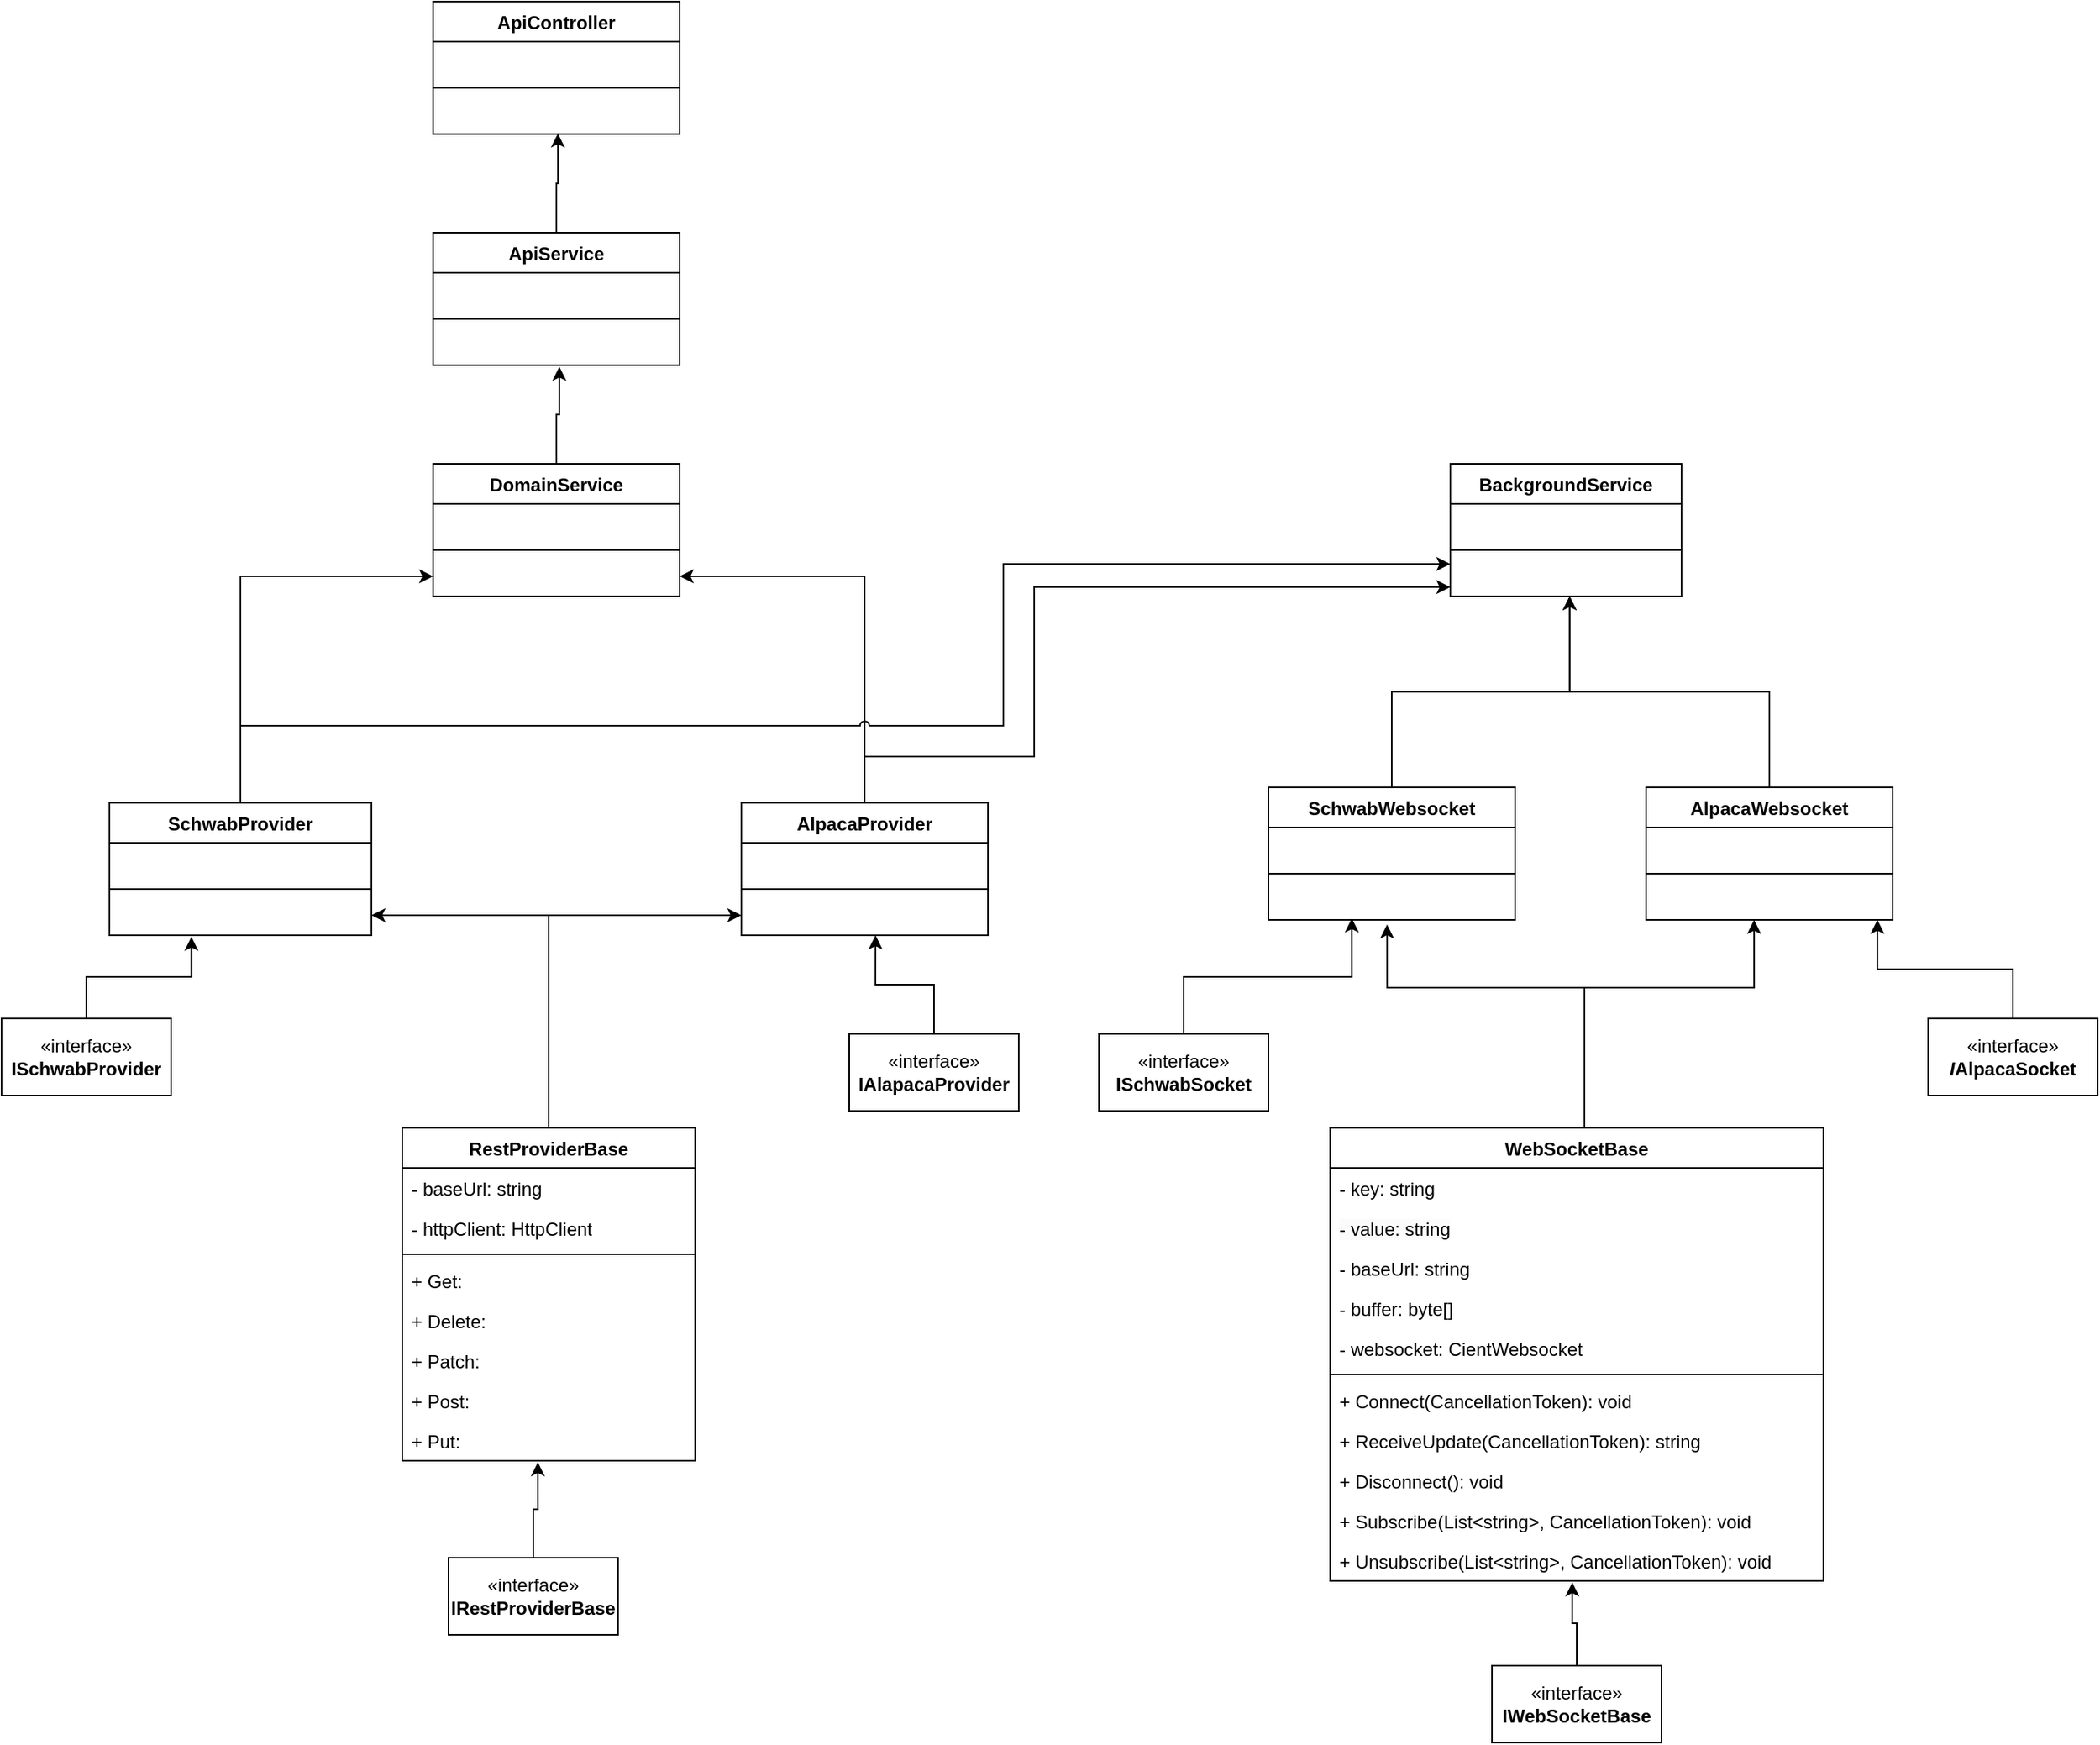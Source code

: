 <mxfile version="26.1.0">
  <diagram id="C5RBs43oDa-KdzZeNtuy" name="Page-1">
    <mxGraphModel dx="4094" dy="2461" grid="1" gridSize="10" guides="1" tooltips="1" connect="1" arrows="1" fold="1" page="1" pageScale="1" pageWidth="827" pageHeight="1169" math="0" shadow="0">
      <root>
        <mxCell id="WIyWlLk6GJQsqaUBKTNV-0" />
        <mxCell id="WIyWlLk6GJQsqaUBKTNV-1" parent="WIyWlLk6GJQsqaUBKTNV-0" />
        <mxCell id="7R2QIcqtyDgA5CYiVsvm-5" value="SchwabWebsocket" style="swimlane;fontStyle=1;align=center;verticalAlign=top;childLayout=stackLayout;horizontal=1;startSize=26;horizontalStack=0;resizeParent=1;resizeParentMax=0;resizeLast=0;collapsible=1;marginBottom=0;whiteSpace=wrap;html=1;" vertex="1" parent="WIyWlLk6GJQsqaUBKTNV-1">
          <mxGeometry x="-618" y="80" width="160" height="86" as="geometry" />
        </mxCell>
        <mxCell id="7R2QIcqtyDgA5CYiVsvm-13" value="&amp;nbsp;" style="text;strokeColor=none;fillColor=none;align=left;verticalAlign=top;spacingLeft=4;spacingRight=4;overflow=hidden;rotatable=0;points=[[0,0.5],[1,0.5]];portConstraint=eastwest;whiteSpace=wrap;html=1;" vertex="1" parent="7R2QIcqtyDgA5CYiVsvm-5">
          <mxGeometry y="26" width="160" height="26" as="geometry" />
        </mxCell>
        <mxCell id="7R2QIcqtyDgA5CYiVsvm-7" value="" style="line;strokeWidth=1;fillColor=none;align=left;verticalAlign=middle;spacingTop=-1;spacingLeft=3;spacingRight=3;rotatable=0;labelPosition=right;points=[];portConstraint=eastwest;strokeColor=inherit;" vertex="1" parent="7R2QIcqtyDgA5CYiVsvm-5">
          <mxGeometry y="52" width="160" height="8" as="geometry" />
        </mxCell>
        <mxCell id="7R2QIcqtyDgA5CYiVsvm-8" value="&amp;nbsp;" style="text;strokeColor=none;fillColor=none;align=left;verticalAlign=top;spacingLeft=4;spacingRight=4;overflow=hidden;rotatable=0;points=[[0,0.5],[1,0.5]];portConstraint=eastwest;whiteSpace=wrap;html=1;" vertex="1" parent="7R2QIcqtyDgA5CYiVsvm-5">
          <mxGeometry y="60" width="160" height="26" as="geometry" />
        </mxCell>
        <mxCell id="7R2QIcqtyDgA5CYiVsvm-10" value="«interface»&lt;div&gt;&lt;b&gt;ISchwabSocket&lt;/b&gt;&lt;/div&gt;" style="html=1;whiteSpace=wrap;" vertex="1" parent="WIyWlLk6GJQsqaUBKTNV-1">
          <mxGeometry x="-728" y="240" width="110" height="50" as="geometry" />
        </mxCell>
        <mxCell id="7R2QIcqtyDgA5CYiVsvm-11" value="«interface»&lt;br&gt;&lt;b&gt;&lt;i&gt;I&lt;/i&gt;AlpacaSocket&lt;/b&gt;" style="html=1;whiteSpace=wrap;" vertex="1" parent="WIyWlLk6GJQsqaUBKTNV-1">
          <mxGeometry x="-190" y="230" width="110" height="50" as="geometry" />
        </mxCell>
        <mxCell id="7R2QIcqtyDgA5CYiVsvm-15" value="«interface»&lt;br&gt;&lt;b&gt;IWebSocketBase&lt;/b&gt;" style="html=1;whiteSpace=wrap;" vertex="1" parent="WIyWlLk6GJQsqaUBKTNV-1">
          <mxGeometry x="-473" y="650" width="110" height="50" as="geometry" />
        </mxCell>
        <mxCell id="7R2QIcqtyDgA5CYiVsvm-16" value="WebSocketBase" style="swimlane;fontStyle=1;align=center;verticalAlign=top;childLayout=stackLayout;horizontal=1;startSize=26;horizontalStack=0;resizeParent=1;resizeParentMax=0;resizeLast=0;collapsible=1;marginBottom=0;whiteSpace=wrap;html=1;" vertex="1" parent="WIyWlLk6GJQsqaUBKTNV-1">
          <mxGeometry x="-578" y="301" width="320" height="294" as="geometry" />
        </mxCell>
        <mxCell id="7R2QIcqtyDgA5CYiVsvm-17" value="- key: string" style="text;strokeColor=none;fillColor=none;align=left;verticalAlign=top;spacingLeft=4;spacingRight=4;overflow=hidden;rotatable=0;points=[[0,0.5],[1,0.5]];portConstraint=eastwest;whiteSpace=wrap;html=1;" vertex="1" parent="7R2QIcqtyDgA5CYiVsvm-16">
          <mxGeometry y="26" width="320" height="26" as="geometry" />
        </mxCell>
        <mxCell id="7R2QIcqtyDgA5CYiVsvm-18" value="&lt;span style=&quot;color: rgb(0, 0, 0); font-family: Helvetica; font-size: 12px; font-style: normal; font-variant-ligatures: normal; font-variant-caps: normal; font-weight: 400; letter-spacing: normal; orphans: 2; text-align: left; text-indent: 0px; text-transform: none; widows: 2; word-spacing: 0px; -webkit-text-stroke-width: 0px; white-space: normal; background-color: rgb(251, 251, 251); text-decoration-thickness: initial; text-decoration-style: initial; text-decoration-color: initial; float: none; display: inline !important;&quot;&gt;- value: string&lt;/span&gt;" style="text;strokeColor=none;fillColor=none;align=left;verticalAlign=top;spacingLeft=4;spacingRight=4;overflow=hidden;rotatable=0;points=[[0,0.5],[1,0.5]];portConstraint=eastwest;whiteSpace=wrap;html=1;" vertex="1" parent="7R2QIcqtyDgA5CYiVsvm-16">
          <mxGeometry y="52" width="320" height="26" as="geometry" />
        </mxCell>
        <mxCell id="7R2QIcqtyDgA5CYiVsvm-55" value="- baseUrl: string" style="text;strokeColor=none;fillColor=none;align=left;verticalAlign=top;spacingLeft=4;spacingRight=4;overflow=hidden;rotatable=0;points=[[0,0.5],[1,0.5]];portConstraint=eastwest;whiteSpace=wrap;html=1;" vertex="1" parent="7R2QIcqtyDgA5CYiVsvm-16">
          <mxGeometry y="78" width="320" height="26" as="geometry" />
        </mxCell>
        <mxCell id="7R2QIcqtyDgA5CYiVsvm-26" value="- buffer: byte[]" style="text;strokeColor=none;fillColor=none;align=left;verticalAlign=top;spacingLeft=4;spacingRight=4;overflow=hidden;rotatable=0;points=[[0,0.5],[1,0.5]];portConstraint=eastwest;whiteSpace=wrap;html=1;" vertex="1" parent="7R2QIcqtyDgA5CYiVsvm-16">
          <mxGeometry y="104" width="320" height="26" as="geometry" />
        </mxCell>
        <mxCell id="7R2QIcqtyDgA5CYiVsvm-27" value="- websocket: CientWebsocket" style="text;strokeColor=none;fillColor=none;align=left;verticalAlign=top;spacingLeft=4;spacingRight=4;overflow=hidden;rotatable=0;points=[[0,0.5],[1,0.5]];portConstraint=eastwest;whiteSpace=wrap;html=1;" vertex="1" parent="7R2QIcqtyDgA5CYiVsvm-16">
          <mxGeometry y="130" width="320" height="26" as="geometry" />
        </mxCell>
        <mxCell id="7R2QIcqtyDgA5CYiVsvm-19" value="" style="line;strokeWidth=1;fillColor=none;align=left;verticalAlign=middle;spacingTop=-1;spacingLeft=3;spacingRight=3;rotatable=0;labelPosition=right;points=[];portConstraint=eastwest;strokeColor=inherit;" vertex="1" parent="7R2QIcqtyDgA5CYiVsvm-16">
          <mxGeometry y="156" width="320" height="8" as="geometry" />
        </mxCell>
        <mxCell id="7R2QIcqtyDgA5CYiVsvm-34" value="+ Connect(CancellationToken): void" style="text;strokeColor=none;fillColor=none;align=left;verticalAlign=top;spacingLeft=4;spacingRight=4;overflow=hidden;rotatable=0;points=[[0,0.5],[1,0.5]];portConstraint=eastwest;whiteSpace=wrap;html=1;" vertex="1" parent="7R2QIcqtyDgA5CYiVsvm-16">
          <mxGeometry y="164" width="320" height="26" as="geometry" />
        </mxCell>
        <mxCell id="7R2QIcqtyDgA5CYiVsvm-35" value="+ ReceiveUpdate(CancellationToken): string" style="text;strokeColor=none;fillColor=none;align=left;verticalAlign=top;spacingLeft=4;spacingRight=4;overflow=hidden;rotatable=0;points=[[0,0.5],[1,0.5]];portConstraint=eastwest;whiteSpace=wrap;html=1;" vertex="1" parent="7R2QIcqtyDgA5CYiVsvm-16">
          <mxGeometry y="190" width="320" height="26" as="geometry" />
        </mxCell>
        <mxCell id="7R2QIcqtyDgA5CYiVsvm-36" value="+ Disconnect(): void" style="text;strokeColor=none;fillColor=none;align=left;verticalAlign=top;spacingLeft=4;spacingRight=4;overflow=hidden;rotatable=0;points=[[0,0.5],[1,0.5]];portConstraint=eastwest;whiteSpace=wrap;html=1;" vertex="1" parent="7R2QIcqtyDgA5CYiVsvm-16">
          <mxGeometry y="216" width="320" height="26" as="geometry" />
        </mxCell>
        <mxCell id="7R2QIcqtyDgA5CYiVsvm-20" value="+ Subscribe(List&amp;lt;string&amp;gt;, CancellationToken): void" style="text;strokeColor=none;fillColor=none;align=left;verticalAlign=top;spacingLeft=4;spacingRight=4;overflow=hidden;rotatable=0;points=[[0,0.5],[1,0.5]];portConstraint=eastwest;whiteSpace=wrap;html=1;" vertex="1" parent="7R2QIcqtyDgA5CYiVsvm-16">
          <mxGeometry y="242" width="320" height="26" as="geometry" />
        </mxCell>
        <mxCell id="7R2QIcqtyDgA5CYiVsvm-37" value="+ Unsubscribe(List&amp;lt;string&amp;gt;, CancellationToken): void" style="text;strokeColor=none;fillColor=none;align=left;verticalAlign=top;spacingLeft=4;spacingRight=4;overflow=hidden;rotatable=0;points=[[0,0.5],[1,0.5]];portConstraint=eastwest;whiteSpace=wrap;html=1;" vertex="1" parent="7R2QIcqtyDgA5CYiVsvm-16">
          <mxGeometry y="268" width="320" height="26" as="geometry" />
        </mxCell>
        <mxCell id="7R2QIcqtyDgA5CYiVsvm-21" value="AlpacaWebsocket" style="swimlane;fontStyle=1;align=center;verticalAlign=top;childLayout=stackLayout;horizontal=1;startSize=26;horizontalStack=0;resizeParent=1;resizeParentMax=0;resizeLast=0;collapsible=1;marginBottom=0;whiteSpace=wrap;html=1;" vertex="1" parent="WIyWlLk6GJQsqaUBKTNV-1">
          <mxGeometry x="-373" y="80" width="160" height="86" as="geometry" />
        </mxCell>
        <mxCell id="7R2QIcqtyDgA5CYiVsvm-22" value="&amp;nbsp;" style="text;strokeColor=none;fillColor=none;align=left;verticalAlign=top;spacingLeft=4;spacingRight=4;overflow=hidden;rotatable=0;points=[[0,0.5],[1,0.5]];portConstraint=eastwest;whiteSpace=wrap;html=1;" vertex="1" parent="7R2QIcqtyDgA5CYiVsvm-21">
          <mxGeometry y="26" width="160" height="26" as="geometry" />
        </mxCell>
        <mxCell id="7R2QIcqtyDgA5CYiVsvm-24" value="" style="line;strokeWidth=1;fillColor=none;align=left;verticalAlign=middle;spacingTop=-1;spacingLeft=3;spacingRight=3;rotatable=0;labelPosition=right;points=[];portConstraint=eastwest;strokeColor=inherit;" vertex="1" parent="7R2QIcqtyDgA5CYiVsvm-21">
          <mxGeometry y="52" width="160" height="8" as="geometry" />
        </mxCell>
        <mxCell id="7R2QIcqtyDgA5CYiVsvm-25" value="&amp;nbsp;" style="text;strokeColor=none;fillColor=none;align=left;verticalAlign=top;spacingLeft=4;spacingRight=4;overflow=hidden;rotatable=0;points=[[0,0.5],[1,0.5]];portConstraint=eastwest;whiteSpace=wrap;html=1;" vertex="1" parent="7R2QIcqtyDgA5CYiVsvm-21">
          <mxGeometry y="60" width="160" height="26" as="geometry" />
        </mxCell>
        <mxCell id="7R2QIcqtyDgA5CYiVsvm-30" style="edgeStyle=orthogonalEdgeStyle;rounded=0;orthogonalLoop=1;jettySize=auto;html=1;entryX=0.438;entryY=1;entryDx=0;entryDy=0;entryPerimeter=0;" edge="1" parent="WIyWlLk6GJQsqaUBKTNV-1" source="7R2QIcqtyDgA5CYiVsvm-16" target="7R2QIcqtyDgA5CYiVsvm-25">
          <mxGeometry relative="1" as="geometry">
            <Array as="points">
              <mxPoint x="-413" y="210" />
              <mxPoint x="-303" y="210" />
            </Array>
          </mxGeometry>
        </mxCell>
        <mxCell id="7R2QIcqtyDgA5CYiVsvm-31" style="edgeStyle=orthogonalEdgeStyle;rounded=0;orthogonalLoop=1;jettySize=auto;html=1;entryX=0.481;entryY=1.115;entryDx=0;entryDy=0;entryPerimeter=0;" edge="1" parent="WIyWlLk6GJQsqaUBKTNV-1" source="7R2QIcqtyDgA5CYiVsvm-16" target="7R2QIcqtyDgA5CYiVsvm-8">
          <mxGeometry relative="1" as="geometry">
            <Array as="points">
              <mxPoint x="-413" y="210" />
              <mxPoint x="-541" y="210" />
            </Array>
          </mxGeometry>
        </mxCell>
        <mxCell id="7R2QIcqtyDgA5CYiVsvm-32" style="edgeStyle=orthogonalEdgeStyle;rounded=0;orthogonalLoop=1;jettySize=auto;html=1;entryX=0.338;entryY=0.962;entryDx=0;entryDy=0;entryPerimeter=0;" edge="1" parent="WIyWlLk6GJQsqaUBKTNV-1" source="7R2QIcqtyDgA5CYiVsvm-10" target="7R2QIcqtyDgA5CYiVsvm-8">
          <mxGeometry relative="1" as="geometry" />
        </mxCell>
        <mxCell id="7R2QIcqtyDgA5CYiVsvm-33" style="edgeStyle=orthogonalEdgeStyle;rounded=0;orthogonalLoop=1;jettySize=auto;html=1;entryX=0.938;entryY=1;entryDx=0;entryDy=0;entryPerimeter=0;" edge="1" parent="WIyWlLk6GJQsqaUBKTNV-1" source="7R2QIcqtyDgA5CYiVsvm-11" target="7R2QIcqtyDgA5CYiVsvm-25">
          <mxGeometry relative="1" as="geometry" />
        </mxCell>
        <mxCell id="7R2QIcqtyDgA5CYiVsvm-39" style="edgeStyle=orthogonalEdgeStyle;rounded=0;orthogonalLoop=1;jettySize=auto;html=1;entryX=0.491;entryY=1.038;entryDx=0;entryDy=0;entryPerimeter=0;" edge="1" parent="WIyWlLk6GJQsqaUBKTNV-1" source="7R2QIcqtyDgA5CYiVsvm-15" target="7R2QIcqtyDgA5CYiVsvm-37">
          <mxGeometry relative="1" as="geometry" />
        </mxCell>
        <mxCell id="7R2QIcqtyDgA5CYiVsvm-40" value="BackgroundService" style="swimlane;fontStyle=1;align=center;verticalAlign=top;childLayout=stackLayout;horizontal=1;startSize=26;horizontalStack=0;resizeParent=1;resizeParentMax=0;resizeLast=0;collapsible=1;marginBottom=0;whiteSpace=wrap;html=1;" vertex="1" parent="WIyWlLk6GJQsqaUBKTNV-1">
          <mxGeometry x="-500" y="-130" width="150" height="86" as="geometry" />
        </mxCell>
        <mxCell id="7R2QIcqtyDgA5CYiVsvm-41" value="&amp;nbsp;" style="text;strokeColor=none;fillColor=none;align=left;verticalAlign=top;spacingLeft=4;spacingRight=4;overflow=hidden;rotatable=0;points=[[0,0.5],[1,0.5]];portConstraint=eastwest;whiteSpace=wrap;html=1;" vertex="1" parent="7R2QIcqtyDgA5CYiVsvm-40">
          <mxGeometry y="26" width="150" height="26" as="geometry" />
        </mxCell>
        <mxCell id="7R2QIcqtyDgA5CYiVsvm-42" value="" style="line;strokeWidth=1;fillColor=none;align=left;verticalAlign=middle;spacingTop=-1;spacingLeft=3;spacingRight=3;rotatable=0;labelPosition=right;points=[];portConstraint=eastwest;strokeColor=inherit;" vertex="1" parent="7R2QIcqtyDgA5CYiVsvm-40">
          <mxGeometry y="52" width="150" height="8" as="geometry" />
        </mxCell>
        <mxCell id="7R2QIcqtyDgA5CYiVsvm-43" value="&amp;nbsp;" style="text;strokeColor=none;fillColor=none;align=left;verticalAlign=top;spacingLeft=4;spacingRight=4;overflow=hidden;rotatable=0;points=[[0,0.5],[1,0.5]];portConstraint=eastwest;whiteSpace=wrap;html=1;" vertex="1" parent="7R2QIcqtyDgA5CYiVsvm-40">
          <mxGeometry y="60" width="150" height="26" as="geometry" />
        </mxCell>
        <mxCell id="7R2QIcqtyDgA5CYiVsvm-69" style="edgeStyle=orthogonalEdgeStyle;rounded=0;orthogonalLoop=1;jettySize=auto;html=1;entryX=1;entryY=0.5;entryDx=0;entryDy=0;" edge="1" parent="WIyWlLk6GJQsqaUBKTNV-1" source="7R2QIcqtyDgA5CYiVsvm-44" target="7R2QIcqtyDgA5CYiVsvm-60">
          <mxGeometry relative="1" as="geometry" />
        </mxCell>
        <mxCell id="7R2QIcqtyDgA5CYiVsvm-70" style="edgeStyle=orthogonalEdgeStyle;rounded=0;orthogonalLoop=1;jettySize=auto;html=1;entryX=0;entryY=0.5;entryDx=0;entryDy=0;" edge="1" parent="WIyWlLk6GJQsqaUBKTNV-1" source="7R2QIcqtyDgA5CYiVsvm-44" target="7R2QIcqtyDgA5CYiVsvm-64">
          <mxGeometry relative="1" as="geometry" />
        </mxCell>
        <mxCell id="7R2QIcqtyDgA5CYiVsvm-44" value="RestProviderBase" style="swimlane;fontStyle=1;align=center;verticalAlign=top;childLayout=stackLayout;horizontal=1;startSize=26;horizontalStack=0;resizeParent=1;resizeParentMax=0;resizeLast=0;collapsible=1;marginBottom=0;whiteSpace=wrap;html=1;" vertex="1" parent="WIyWlLk6GJQsqaUBKTNV-1">
          <mxGeometry x="-1180" y="301" width="190" height="216" as="geometry" />
        </mxCell>
        <mxCell id="7R2QIcqtyDgA5CYiVsvm-45" value="- baseUrl: string" style="text;strokeColor=none;fillColor=none;align=left;verticalAlign=top;spacingLeft=4;spacingRight=4;overflow=hidden;rotatable=0;points=[[0,0.5],[1,0.5]];portConstraint=eastwest;whiteSpace=wrap;html=1;" vertex="1" parent="7R2QIcqtyDgA5CYiVsvm-44">
          <mxGeometry y="26" width="190" height="26" as="geometry" />
        </mxCell>
        <mxCell id="7R2QIcqtyDgA5CYiVsvm-48" value="- httpClient: HttpClient" style="text;strokeColor=none;fillColor=none;align=left;verticalAlign=top;spacingLeft=4;spacingRight=4;overflow=hidden;rotatable=0;points=[[0,0.5],[1,0.5]];portConstraint=eastwest;whiteSpace=wrap;html=1;" vertex="1" parent="7R2QIcqtyDgA5CYiVsvm-44">
          <mxGeometry y="52" width="190" height="26" as="geometry" />
        </mxCell>
        <mxCell id="7R2QIcqtyDgA5CYiVsvm-49" value="" style="line;strokeWidth=1;fillColor=none;align=left;verticalAlign=middle;spacingTop=-1;spacingLeft=3;spacingRight=3;rotatable=0;labelPosition=right;points=[];portConstraint=eastwest;strokeColor=inherit;" vertex="1" parent="7R2QIcqtyDgA5CYiVsvm-44">
          <mxGeometry y="78" width="190" height="8" as="geometry" />
        </mxCell>
        <mxCell id="7R2QIcqtyDgA5CYiVsvm-50" value="+ Get:" style="text;strokeColor=none;fillColor=none;align=left;verticalAlign=top;spacingLeft=4;spacingRight=4;overflow=hidden;rotatable=0;points=[[0,0.5],[1,0.5]];portConstraint=eastwest;whiteSpace=wrap;html=1;" vertex="1" parent="7R2QIcqtyDgA5CYiVsvm-44">
          <mxGeometry y="86" width="190" height="26" as="geometry" />
        </mxCell>
        <mxCell id="7R2QIcqtyDgA5CYiVsvm-51" value="+ Delete:" style="text;strokeColor=none;fillColor=none;align=left;verticalAlign=top;spacingLeft=4;spacingRight=4;overflow=hidden;rotatable=0;points=[[0,0.5],[1,0.5]];portConstraint=eastwest;whiteSpace=wrap;html=1;" vertex="1" parent="7R2QIcqtyDgA5CYiVsvm-44">
          <mxGeometry y="112" width="190" height="26" as="geometry" />
        </mxCell>
        <mxCell id="7R2QIcqtyDgA5CYiVsvm-52" value="+ Patch:" style="text;strokeColor=none;fillColor=none;align=left;verticalAlign=top;spacingLeft=4;spacingRight=4;overflow=hidden;rotatable=0;points=[[0,0.5],[1,0.5]];portConstraint=eastwest;whiteSpace=wrap;html=1;" vertex="1" parent="7R2QIcqtyDgA5CYiVsvm-44">
          <mxGeometry y="138" width="190" height="26" as="geometry" />
        </mxCell>
        <mxCell id="7R2QIcqtyDgA5CYiVsvm-53" value="+ Post:" style="text;strokeColor=none;fillColor=none;align=left;verticalAlign=top;spacingLeft=4;spacingRight=4;overflow=hidden;rotatable=0;points=[[0,0.5],[1,0.5]];portConstraint=eastwest;whiteSpace=wrap;html=1;" vertex="1" parent="7R2QIcqtyDgA5CYiVsvm-44">
          <mxGeometry y="164" width="190" height="26" as="geometry" />
        </mxCell>
        <mxCell id="7R2QIcqtyDgA5CYiVsvm-54" value="+ Put:" style="text;strokeColor=none;fillColor=none;align=left;verticalAlign=top;spacingLeft=4;spacingRight=4;overflow=hidden;rotatable=0;points=[[0,0.5],[1,0.5]];portConstraint=eastwest;whiteSpace=wrap;html=1;" vertex="1" parent="7R2QIcqtyDgA5CYiVsvm-44">
          <mxGeometry y="190" width="190" height="26" as="geometry" />
        </mxCell>
        <mxCell id="7R2QIcqtyDgA5CYiVsvm-103" style="edgeStyle=orthogonalEdgeStyle;rounded=0;orthogonalLoop=1;jettySize=auto;html=1;" edge="1" parent="WIyWlLk6GJQsqaUBKTNV-1" source="7R2QIcqtyDgA5CYiVsvm-57" target="7R2QIcqtyDgA5CYiVsvm-80">
          <mxGeometry relative="1" as="geometry" />
        </mxCell>
        <mxCell id="7R2QIcqtyDgA5CYiVsvm-57" value="SchwabProvider" style="swimlane;fontStyle=1;align=center;verticalAlign=top;childLayout=stackLayout;horizontal=1;startSize=26;horizontalStack=0;resizeParent=1;resizeParentMax=0;resizeLast=0;collapsible=1;marginBottom=0;whiteSpace=wrap;html=1;" vertex="1" parent="WIyWlLk6GJQsqaUBKTNV-1">
          <mxGeometry x="-1370" y="90" width="170" height="86" as="geometry" />
        </mxCell>
        <mxCell id="7R2QIcqtyDgA5CYiVsvm-58" value="&amp;nbsp;" style="text;strokeColor=none;fillColor=none;align=left;verticalAlign=top;spacingLeft=4;spacingRight=4;overflow=hidden;rotatable=0;points=[[0,0.5],[1,0.5]];portConstraint=eastwest;whiteSpace=wrap;html=1;" vertex="1" parent="7R2QIcqtyDgA5CYiVsvm-57">
          <mxGeometry y="26" width="170" height="26" as="geometry" />
        </mxCell>
        <mxCell id="7R2QIcqtyDgA5CYiVsvm-59" value="" style="line;strokeWidth=1;fillColor=none;align=left;verticalAlign=middle;spacingTop=-1;spacingLeft=3;spacingRight=3;rotatable=0;labelPosition=right;points=[];portConstraint=eastwest;strokeColor=inherit;" vertex="1" parent="7R2QIcqtyDgA5CYiVsvm-57">
          <mxGeometry y="52" width="170" height="8" as="geometry" />
        </mxCell>
        <mxCell id="7R2QIcqtyDgA5CYiVsvm-60" value="&amp;nbsp;" style="text;strokeColor=none;fillColor=none;align=left;verticalAlign=top;spacingLeft=4;spacingRight=4;overflow=hidden;rotatable=0;points=[[0,0.5],[1,0.5]];portConstraint=eastwest;whiteSpace=wrap;html=1;" vertex="1" parent="7R2QIcqtyDgA5CYiVsvm-57">
          <mxGeometry y="60" width="170" height="26" as="geometry" />
        </mxCell>
        <mxCell id="7R2QIcqtyDgA5CYiVsvm-102" style="edgeStyle=orthogonalEdgeStyle;rounded=0;orthogonalLoop=1;jettySize=auto;html=1;entryX=1;entryY=0.5;entryDx=0;entryDy=0;" edge="1" parent="WIyWlLk6GJQsqaUBKTNV-1" source="7R2QIcqtyDgA5CYiVsvm-61" target="7R2QIcqtyDgA5CYiVsvm-80">
          <mxGeometry relative="1" as="geometry" />
        </mxCell>
        <mxCell id="7R2QIcqtyDgA5CYiVsvm-61" value="AlpacaProvider" style="swimlane;fontStyle=1;align=center;verticalAlign=top;childLayout=stackLayout;horizontal=1;startSize=26;horizontalStack=0;resizeParent=1;resizeParentMax=0;resizeLast=0;collapsible=1;marginBottom=0;whiteSpace=wrap;html=1;" vertex="1" parent="WIyWlLk6GJQsqaUBKTNV-1">
          <mxGeometry x="-960" y="90" width="160" height="86" as="geometry" />
        </mxCell>
        <mxCell id="7R2QIcqtyDgA5CYiVsvm-62" value="&amp;nbsp;" style="text;strokeColor=none;fillColor=none;align=left;verticalAlign=top;spacingLeft=4;spacingRight=4;overflow=hidden;rotatable=0;points=[[0,0.5],[1,0.5]];portConstraint=eastwest;whiteSpace=wrap;html=1;" vertex="1" parent="7R2QIcqtyDgA5CYiVsvm-61">
          <mxGeometry y="26" width="160" height="26" as="geometry" />
        </mxCell>
        <mxCell id="7R2QIcqtyDgA5CYiVsvm-63" value="" style="line;strokeWidth=1;fillColor=none;align=left;verticalAlign=middle;spacingTop=-1;spacingLeft=3;spacingRight=3;rotatable=0;labelPosition=right;points=[];portConstraint=eastwest;strokeColor=inherit;" vertex="1" parent="7R2QIcqtyDgA5CYiVsvm-61">
          <mxGeometry y="52" width="160" height="8" as="geometry" />
        </mxCell>
        <mxCell id="7R2QIcqtyDgA5CYiVsvm-64" value="&amp;nbsp;" style="text;strokeColor=none;fillColor=none;align=left;verticalAlign=top;spacingLeft=4;spacingRight=4;overflow=hidden;rotatable=0;points=[[0,0.5],[1,0.5]];portConstraint=eastwest;whiteSpace=wrap;html=1;" vertex="1" parent="7R2QIcqtyDgA5CYiVsvm-61">
          <mxGeometry y="60" width="160" height="26" as="geometry" />
        </mxCell>
        <mxCell id="7R2QIcqtyDgA5CYiVsvm-65" value="«interface»&lt;br&gt;&lt;b&gt;IRestProviderBase&lt;/b&gt;" style="html=1;whiteSpace=wrap;" vertex="1" parent="WIyWlLk6GJQsqaUBKTNV-1">
          <mxGeometry x="-1150" y="580" width="110" height="50" as="geometry" />
        </mxCell>
        <mxCell id="7R2QIcqtyDgA5CYiVsvm-74" style="edgeStyle=orthogonalEdgeStyle;rounded=0;orthogonalLoop=1;jettySize=auto;html=1;exitX=0.5;exitY=0;exitDx=0;exitDy=0;entryX=0.544;entryY=1;entryDx=0;entryDy=0;entryPerimeter=0;" edge="1" parent="WIyWlLk6GJQsqaUBKTNV-1" source="7R2QIcqtyDgA5CYiVsvm-66" target="7R2QIcqtyDgA5CYiVsvm-64">
          <mxGeometry relative="1" as="geometry">
            <mxPoint x="-850" y="180" as="targetPoint" />
          </mxGeometry>
        </mxCell>
        <mxCell id="7R2QIcqtyDgA5CYiVsvm-66" value="«interface»&lt;div&gt;&lt;b&gt;IAlapacaProvider&lt;/b&gt;&lt;/div&gt;" style="html=1;whiteSpace=wrap;" vertex="1" parent="WIyWlLk6GJQsqaUBKTNV-1">
          <mxGeometry x="-890" y="240" width="110" height="50" as="geometry" />
        </mxCell>
        <mxCell id="7R2QIcqtyDgA5CYiVsvm-71" style="edgeStyle=orthogonalEdgeStyle;rounded=0;orthogonalLoop=1;jettySize=auto;html=1;entryX=0.313;entryY=1.038;entryDx=0;entryDy=0;entryPerimeter=0;" edge="1" parent="WIyWlLk6GJQsqaUBKTNV-1" source="7R2QIcqtyDgA5CYiVsvm-67" target="7R2QIcqtyDgA5CYiVsvm-60">
          <mxGeometry relative="1" as="geometry" />
        </mxCell>
        <mxCell id="7R2QIcqtyDgA5CYiVsvm-67" value="«interface»&lt;div&gt;&lt;b&gt;ISchwabProvider&lt;/b&gt;&lt;/div&gt;" style="html=1;whiteSpace=wrap;" vertex="1" parent="WIyWlLk6GJQsqaUBKTNV-1">
          <mxGeometry x="-1440" y="230" width="110" height="50" as="geometry" />
        </mxCell>
        <mxCell id="7R2QIcqtyDgA5CYiVsvm-73" style="edgeStyle=orthogonalEdgeStyle;rounded=0;orthogonalLoop=1;jettySize=auto;html=1;entryX=0.463;entryY=1.038;entryDx=0;entryDy=0;entryPerimeter=0;" edge="1" parent="WIyWlLk6GJQsqaUBKTNV-1" source="7R2QIcqtyDgA5CYiVsvm-65" target="7R2QIcqtyDgA5CYiVsvm-54">
          <mxGeometry relative="1" as="geometry" />
        </mxCell>
        <mxCell id="7R2QIcqtyDgA5CYiVsvm-75" style="edgeStyle=orthogonalEdgeStyle;rounded=0;orthogonalLoop=1;jettySize=auto;html=1;entryX=0.516;entryY=0.998;entryDx=0;entryDy=0;entryPerimeter=0;" edge="1" parent="WIyWlLk6GJQsqaUBKTNV-1" source="7R2QIcqtyDgA5CYiVsvm-5" target="7R2QIcqtyDgA5CYiVsvm-43">
          <mxGeometry relative="1" as="geometry" />
        </mxCell>
        <mxCell id="7R2QIcqtyDgA5CYiVsvm-76" style="edgeStyle=orthogonalEdgeStyle;rounded=0;orthogonalLoop=1;jettySize=auto;html=1;entryX=0.516;entryY=0.998;entryDx=0;entryDy=0;entryPerimeter=0;" edge="1" parent="WIyWlLk6GJQsqaUBKTNV-1" source="7R2QIcqtyDgA5CYiVsvm-21" target="7R2QIcqtyDgA5CYiVsvm-43">
          <mxGeometry relative="1" as="geometry" />
        </mxCell>
        <mxCell id="7R2QIcqtyDgA5CYiVsvm-77" value="DomainService" style="swimlane;fontStyle=1;align=center;verticalAlign=top;childLayout=stackLayout;horizontal=1;startSize=26;horizontalStack=0;resizeParent=1;resizeParentMax=0;resizeLast=0;collapsible=1;marginBottom=0;whiteSpace=wrap;html=1;" vertex="1" parent="WIyWlLk6GJQsqaUBKTNV-1">
          <mxGeometry x="-1160" y="-130" width="160" height="86" as="geometry" />
        </mxCell>
        <mxCell id="7R2QIcqtyDgA5CYiVsvm-78" value="&amp;nbsp;" style="text;strokeColor=none;fillColor=none;align=left;verticalAlign=top;spacingLeft=4;spacingRight=4;overflow=hidden;rotatable=0;points=[[0,0.5],[1,0.5]];portConstraint=eastwest;whiteSpace=wrap;html=1;" vertex="1" parent="7R2QIcqtyDgA5CYiVsvm-77">
          <mxGeometry y="26" width="160" height="26" as="geometry" />
        </mxCell>
        <mxCell id="7R2QIcqtyDgA5CYiVsvm-79" value="" style="line;strokeWidth=1;fillColor=none;align=left;verticalAlign=middle;spacingTop=-1;spacingLeft=3;spacingRight=3;rotatable=0;labelPosition=right;points=[];portConstraint=eastwest;strokeColor=inherit;" vertex="1" parent="7R2QIcqtyDgA5CYiVsvm-77">
          <mxGeometry y="52" width="160" height="8" as="geometry" />
        </mxCell>
        <mxCell id="7R2QIcqtyDgA5CYiVsvm-80" value="&amp;nbsp;" style="text;strokeColor=none;fillColor=none;align=left;verticalAlign=top;spacingLeft=4;spacingRight=4;overflow=hidden;rotatable=0;points=[[0,0.5],[1,0.5]];portConstraint=eastwest;whiteSpace=wrap;html=1;" vertex="1" parent="7R2QIcqtyDgA5CYiVsvm-77">
          <mxGeometry y="60" width="160" height="26" as="geometry" />
        </mxCell>
        <mxCell id="7R2QIcqtyDgA5CYiVsvm-83" value="ApiService" style="swimlane;fontStyle=1;align=center;verticalAlign=top;childLayout=stackLayout;horizontal=1;startSize=26;horizontalStack=0;resizeParent=1;resizeParentMax=0;resizeLast=0;collapsible=1;marginBottom=0;whiteSpace=wrap;html=1;" vertex="1" parent="WIyWlLk6GJQsqaUBKTNV-1">
          <mxGeometry x="-1160" y="-280" width="160" height="86" as="geometry" />
        </mxCell>
        <mxCell id="7R2QIcqtyDgA5CYiVsvm-84" value="&amp;nbsp;" style="text;strokeColor=none;fillColor=none;align=left;verticalAlign=top;spacingLeft=4;spacingRight=4;overflow=hidden;rotatable=0;points=[[0,0.5],[1,0.5]];portConstraint=eastwest;whiteSpace=wrap;html=1;" vertex="1" parent="7R2QIcqtyDgA5CYiVsvm-83">
          <mxGeometry y="26" width="160" height="26" as="geometry" />
        </mxCell>
        <mxCell id="7R2QIcqtyDgA5CYiVsvm-85" value="" style="line;strokeWidth=1;fillColor=none;align=left;verticalAlign=middle;spacingTop=-1;spacingLeft=3;spacingRight=3;rotatable=0;labelPosition=right;points=[];portConstraint=eastwest;strokeColor=inherit;" vertex="1" parent="7R2QIcqtyDgA5CYiVsvm-83">
          <mxGeometry y="52" width="160" height="8" as="geometry" />
        </mxCell>
        <mxCell id="7R2QIcqtyDgA5CYiVsvm-86" value="&amp;nbsp;" style="text;strokeColor=none;fillColor=none;align=left;verticalAlign=top;spacingLeft=4;spacingRight=4;overflow=hidden;rotatable=0;points=[[0,0.5],[1,0.5]];portConstraint=eastwest;whiteSpace=wrap;html=1;" vertex="1" parent="7R2QIcqtyDgA5CYiVsvm-83">
          <mxGeometry y="60" width="160" height="26" as="geometry" />
        </mxCell>
        <mxCell id="7R2QIcqtyDgA5CYiVsvm-91" value="ApiController" style="swimlane;fontStyle=1;align=center;verticalAlign=top;childLayout=stackLayout;horizontal=1;startSize=26;horizontalStack=0;resizeParent=1;resizeParentMax=0;resizeLast=0;collapsible=1;marginBottom=0;whiteSpace=wrap;html=1;" vertex="1" parent="WIyWlLk6GJQsqaUBKTNV-1">
          <mxGeometry x="-1160" y="-430" width="160" height="86" as="geometry" />
        </mxCell>
        <mxCell id="7R2QIcqtyDgA5CYiVsvm-92" value="&amp;nbsp;" style="text;strokeColor=none;fillColor=none;align=left;verticalAlign=top;spacingLeft=4;spacingRight=4;overflow=hidden;rotatable=0;points=[[0,0.5],[1,0.5]];portConstraint=eastwest;whiteSpace=wrap;html=1;" vertex="1" parent="7R2QIcqtyDgA5CYiVsvm-91">
          <mxGeometry y="26" width="160" height="26" as="geometry" />
        </mxCell>
        <mxCell id="7R2QIcqtyDgA5CYiVsvm-93" value="" style="line;strokeWidth=1;fillColor=none;align=left;verticalAlign=middle;spacingTop=-1;spacingLeft=3;spacingRight=3;rotatable=0;labelPosition=right;points=[];portConstraint=eastwest;strokeColor=inherit;" vertex="1" parent="7R2QIcqtyDgA5CYiVsvm-91">
          <mxGeometry y="52" width="160" height="8" as="geometry" />
        </mxCell>
        <mxCell id="7R2QIcqtyDgA5CYiVsvm-94" value="&amp;nbsp;" style="text;strokeColor=none;fillColor=none;align=left;verticalAlign=top;spacingLeft=4;spacingRight=4;overflow=hidden;rotatable=0;points=[[0,0.5],[1,0.5]];portConstraint=eastwest;whiteSpace=wrap;html=1;" vertex="1" parent="7R2QIcqtyDgA5CYiVsvm-91">
          <mxGeometry y="60" width="160" height="26" as="geometry" />
        </mxCell>
        <mxCell id="7R2QIcqtyDgA5CYiVsvm-98" style="edgeStyle=orthogonalEdgeStyle;rounded=0;orthogonalLoop=1;jettySize=auto;html=1;entryX=0.512;entryY=1.04;entryDx=0;entryDy=0;entryPerimeter=0;" edge="1" parent="WIyWlLk6GJQsqaUBKTNV-1" source="7R2QIcqtyDgA5CYiVsvm-77" target="7R2QIcqtyDgA5CYiVsvm-86">
          <mxGeometry relative="1" as="geometry" />
        </mxCell>
        <mxCell id="7R2QIcqtyDgA5CYiVsvm-99" style="edgeStyle=orthogonalEdgeStyle;rounded=0;orthogonalLoop=1;jettySize=auto;html=1;entryX=0.506;entryY=0.985;entryDx=0;entryDy=0;entryPerimeter=0;" edge="1" parent="WIyWlLk6GJQsqaUBKTNV-1" source="7R2QIcqtyDgA5CYiVsvm-83" target="7R2QIcqtyDgA5CYiVsvm-94">
          <mxGeometry relative="1" as="geometry" />
        </mxCell>
        <mxCell id="7R2QIcqtyDgA5CYiVsvm-105" style="edgeStyle=orthogonalEdgeStyle;rounded=0;orthogonalLoop=1;jettySize=auto;html=1;jumpStyle=arc;" edge="1" parent="WIyWlLk6GJQsqaUBKTNV-1" source="7R2QIcqtyDgA5CYiVsvm-57" target="7R2QIcqtyDgA5CYiVsvm-43">
          <mxGeometry relative="1" as="geometry">
            <Array as="points">
              <mxPoint x="-1285" y="40" />
              <mxPoint x="-790" y="40" />
              <mxPoint x="-790" y="-65" />
            </Array>
          </mxGeometry>
        </mxCell>
        <mxCell id="7R2QIcqtyDgA5CYiVsvm-106" style="edgeStyle=orthogonalEdgeStyle;rounded=0;orthogonalLoop=1;jettySize=auto;html=1;" edge="1" parent="WIyWlLk6GJQsqaUBKTNV-1" source="7R2QIcqtyDgA5CYiVsvm-61" target="7R2QIcqtyDgA5CYiVsvm-43">
          <mxGeometry relative="1" as="geometry">
            <Array as="points">
              <mxPoint x="-880" y="60" />
              <mxPoint x="-770" y="60" />
              <mxPoint x="-770" y="-50" />
            </Array>
          </mxGeometry>
        </mxCell>
      </root>
    </mxGraphModel>
  </diagram>
</mxfile>
